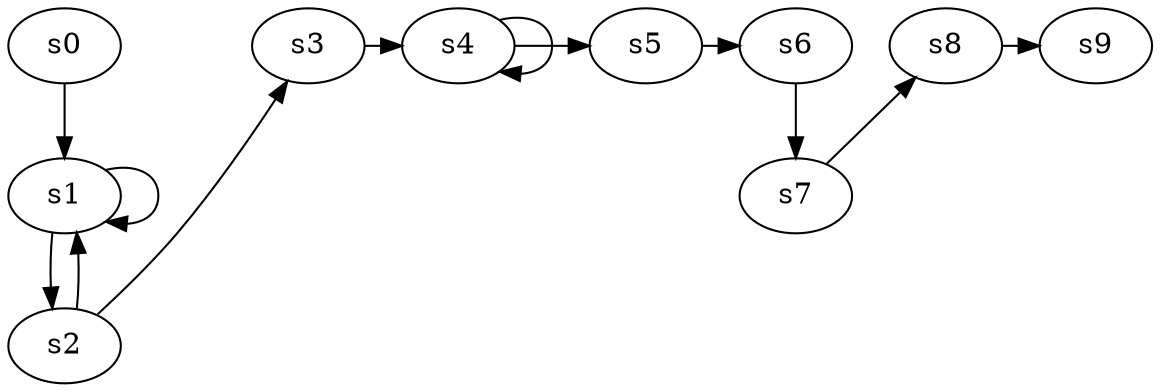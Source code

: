 digraph game_0100_chain_10 {
    s0 [name="s0", player=0];
    s1 [name="s1", player=1];
    s2 [name="s2", player=0];
    s3 [name="s3", player=1];
    s4 [name="s4", player=0, target=1];
    s5 [name="s5", player=1, target=1];
    s6 [name="s6", player=0];
    s7 [name="s7", player=1];
    s8 [name="s8", player=0];
    s9 [name="s9", player=1];

    s0 -> s1;
    s1 -> s2;
    s2 -> s3 [constraint="time % 2 == 0"];
    s3 -> s4 [constraint="time == 2 || time == 6 || time == 7"];
    s4 -> s5 [constraint="time % 3 == 1"];
    s5 -> s6 [constraint="time == 6 || time == 15 || time == 16"];
    s6 -> s7;
    s7 -> s8 [constraint="time % 2 == 0"];
    s8 -> s9 [constraint="time == 4 || time == 5 || time == 7"];
    s1 -> s1 [constraint="time % 4 == 0"];
    s2 -> s1 [constraint="!(time % 3 == 0)"];
    s4 -> s4 [constraint="time % 4 == 0"];
}

